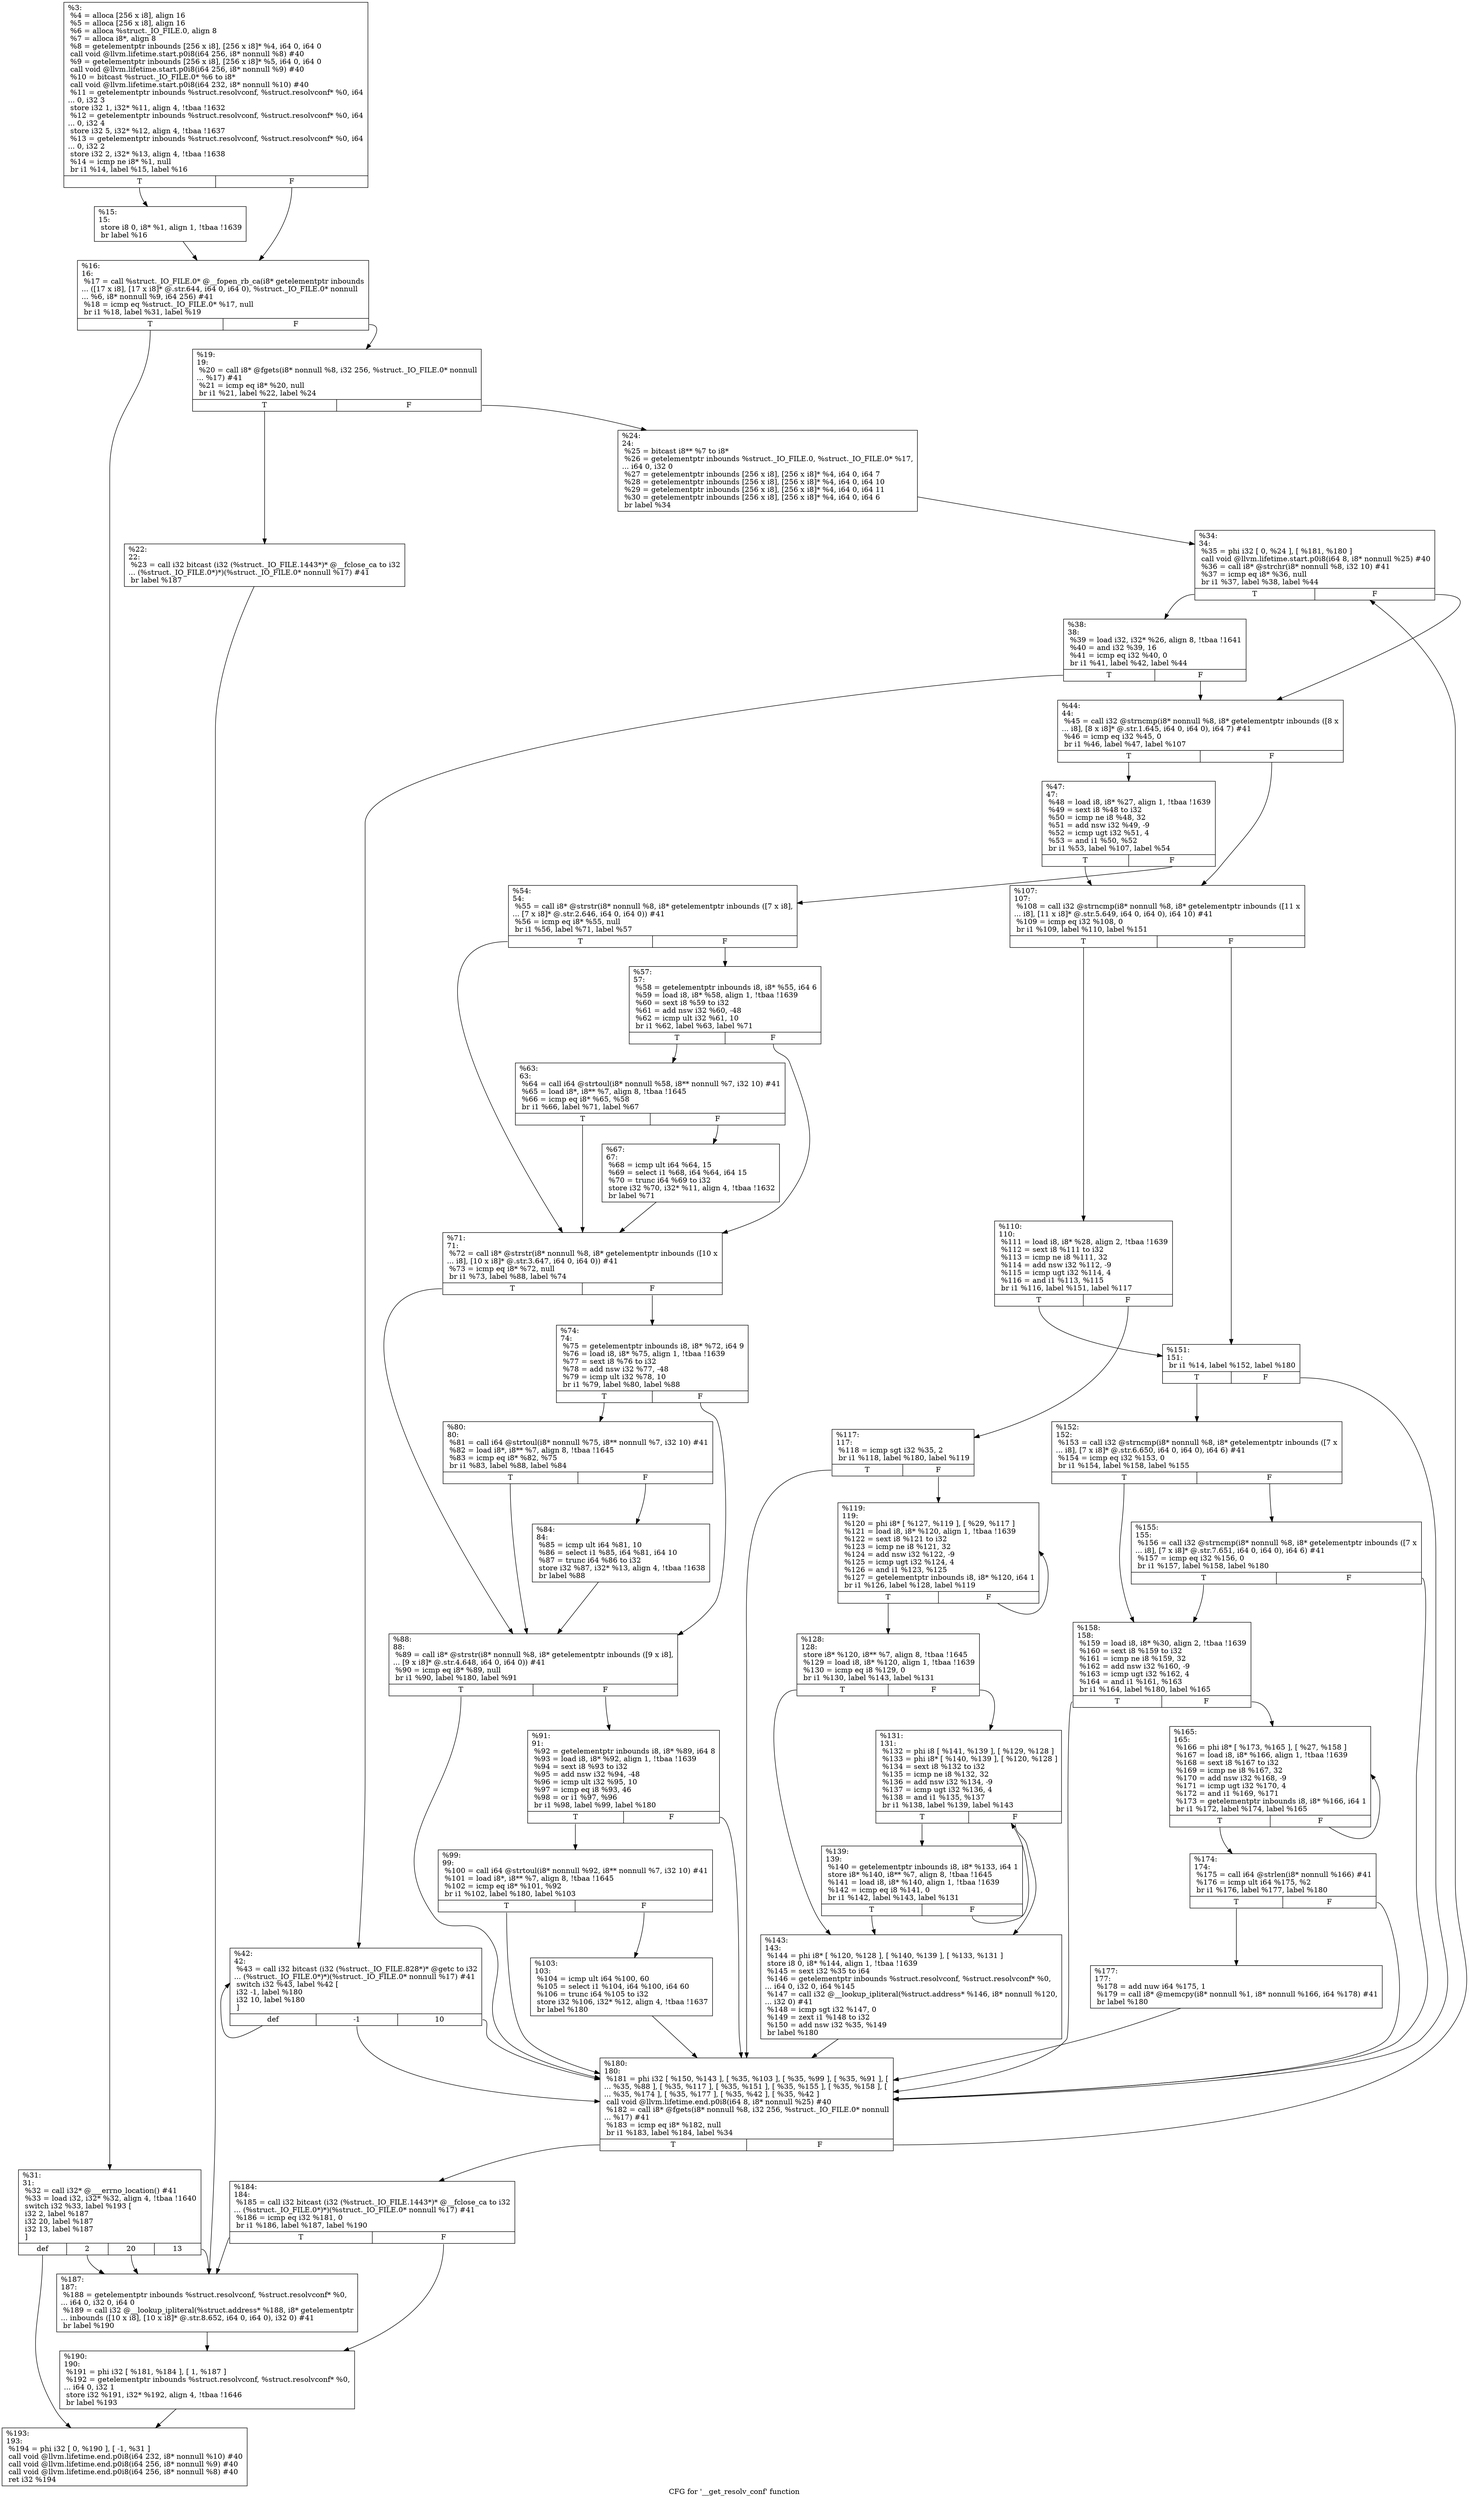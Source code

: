 digraph "CFG for '__get_resolv_conf' function" {
	label="CFG for '__get_resolv_conf' function";

	Node0x1772900 [shape=record,label="{%3:\l  %4 = alloca [256 x i8], align 16\l  %5 = alloca [256 x i8], align 16\l  %6 = alloca %struct._IO_FILE.0, align 8\l  %7 = alloca i8*, align 8\l  %8 = getelementptr inbounds [256 x i8], [256 x i8]* %4, i64 0, i64 0\l  call void @llvm.lifetime.start.p0i8(i64 256, i8* nonnull %8) #40\l  %9 = getelementptr inbounds [256 x i8], [256 x i8]* %5, i64 0, i64 0\l  call void @llvm.lifetime.start.p0i8(i64 256, i8* nonnull %9) #40\l  %10 = bitcast %struct._IO_FILE.0* %6 to i8*\l  call void @llvm.lifetime.start.p0i8(i64 232, i8* nonnull %10) #40\l  %11 = getelementptr inbounds %struct.resolvconf, %struct.resolvconf* %0, i64\l... 0, i32 3\l  store i32 1, i32* %11, align 4, !tbaa !1632\l  %12 = getelementptr inbounds %struct.resolvconf, %struct.resolvconf* %0, i64\l... 0, i32 4\l  store i32 5, i32* %12, align 4, !tbaa !1637\l  %13 = getelementptr inbounds %struct.resolvconf, %struct.resolvconf* %0, i64\l... 0, i32 2\l  store i32 2, i32* %13, align 4, !tbaa !1638\l  %14 = icmp ne i8* %1, null\l  br i1 %14, label %15, label %16\l|{<s0>T|<s1>F}}"];
	Node0x1772900:s0 -> Node0x1772950;
	Node0x1772900:s1 -> Node0x17729a0;
	Node0x1772950 [shape=record,label="{%15:\l15:                                               \l  store i8 0, i8* %1, align 1, !tbaa !1639\l  br label %16\l}"];
	Node0x1772950 -> Node0x17729a0;
	Node0x17729a0 [shape=record,label="{%16:\l16:                                               \l  %17 = call %struct._IO_FILE.0* @__fopen_rb_ca(i8* getelementptr inbounds\l... ([17 x i8], [17 x i8]* @.str.644, i64 0, i64 0), %struct._IO_FILE.0* nonnull\l... %6, i8* nonnull %9, i64 256) #41\l  %18 = icmp eq %struct._IO_FILE.0* %17, null\l  br i1 %18, label %31, label %19\l|{<s0>T|<s1>F}}"];
	Node0x17729a0:s0 -> Node0x1772ae0;
	Node0x17729a0:s1 -> Node0x17729f0;
	Node0x17729f0 [shape=record,label="{%19:\l19:                                               \l  %20 = call i8* @fgets(i8* nonnull %8, i32 256, %struct._IO_FILE.0* nonnull\l... %17) #41\l  %21 = icmp eq i8* %20, null\l  br i1 %21, label %22, label %24\l|{<s0>T|<s1>F}}"];
	Node0x17729f0:s0 -> Node0x1772a40;
	Node0x17729f0:s1 -> Node0x1772a90;
	Node0x1772a40 [shape=record,label="{%22:\l22:                                               \l  %23 = call i32 bitcast (i32 (%struct._IO_FILE.1443*)* @__fclose_ca to i32\l... (%struct._IO_FILE.0*)*)(%struct._IO_FILE.0* nonnull %17) #41\l  br label %187\l}"];
	Node0x1772a40 -> Node0x17735d0;
	Node0x1772a90 [shape=record,label="{%24:\l24:                                               \l  %25 = bitcast i8** %7 to i8*\l  %26 = getelementptr inbounds %struct._IO_FILE.0, %struct._IO_FILE.0* %17,\l... i64 0, i32 0\l  %27 = getelementptr inbounds [256 x i8], [256 x i8]* %4, i64 0, i64 7\l  %28 = getelementptr inbounds [256 x i8], [256 x i8]* %4, i64 0, i64 10\l  %29 = getelementptr inbounds [256 x i8], [256 x i8]* %4, i64 0, i64 11\l  %30 = getelementptr inbounds [256 x i8], [256 x i8]* %4, i64 0, i64 6\l  br label %34\l}"];
	Node0x1772a90 -> Node0x1772b30;
	Node0x1772ae0 [shape=record,label="{%31:\l31:                                               \l  %32 = call i32* @___errno_location() #41\l  %33 = load i32, i32* %32, align 4, !tbaa !1640\l  switch i32 %33, label %193 [\l    i32 2, label %187\l    i32 20, label %187\l    i32 13, label %187\l  ]\l|{<s0>def|<s1>2|<s2>20|<s3>13}}"];
	Node0x1772ae0:s0 -> Node0x1773670;
	Node0x1772ae0:s1 -> Node0x17735d0;
	Node0x1772ae0:s2 -> Node0x17735d0;
	Node0x1772ae0:s3 -> Node0x17735d0;
	Node0x1772b30 [shape=record,label="{%34:\l34:                                               \l  %35 = phi i32 [ 0, %24 ], [ %181, %180 ]\l  call void @llvm.lifetime.start.p0i8(i64 8, i8* nonnull %25) #40\l  %36 = call i8* @strchr(i8* nonnull %8, i32 10) #41\l  %37 = icmp eq i8* %36, null\l  br i1 %37, label %38, label %44\l|{<s0>T|<s1>F}}"];
	Node0x1772b30:s0 -> Node0x1772b80;
	Node0x1772b30:s1 -> Node0x1772c20;
	Node0x1772b80 [shape=record,label="{%38:\l38:                                               \l  %39 = load i32, i32* %26, align 8, !tbaa !1641\l  %40 = and i32 %39, 16\l  %41 = icmp eq i32 %40, 0\l  br i1 %41, label %42, label %44\l|{<s0>T|<s1>F}}"];
	Node0x1772b80:s0 -> Node0x1772bd0;
	Node0x1772b80:s1 -> Node0x1772c20;
	Node0x1772bd0 [shape=record,label="{%42:\l42:                                               \l  %43 = call i32 bitcast (i32 (%struct._IO_FILE.828*)* @getc to i32\l... (%struct._IO_FILE.0*)*)(%struct._IO_FILE.0* nonnull %17) #41\l  switch i32 %43, label %42 [\l    i32 -1, label %180\l    i32 10, label %180\l  ]\l|{<s0>def|<s1>-1|<s2>10}}"];
	Node0x1772bd0:s0 -> Node0x1772bd0;
	Node0x1772bd0:s1 -> Node0x1773530;
	Node0x1772bd0:s2 -> Node0x1773530;
	Node0x1772c20 [shape=record,label="{%44:\l44:                                               \l  %45 = call i32 @strncmp(i8* nonnull %8, i8* getelementptr inbounds ([8 x\l... i8], [8 x i8]* @.str.1.645, i64 0, i64 0), i64 7) #41\l  %46 = icmp eq i32 %45, 0\l  br i1 %46, label %47, label %107\l|{<s0>T|<s1>F}}"];
	Node0x1772c20:s0 -> Node0x1772c70;
	Node0x1772c20:s1 -> Node0x1773080;
	Node0x1772c70 [shape=record,label="{%47:\l47:                                               \l  %48 = load i8, i8* %27, align 1, !tbaa !1639\l  %49 = sext i8 %48 to i32\l  %50 = icmp ne i8 %48, 32\l  %51 = add nsw i32 %49, -9\l  %52 = icmp ugt i32 %51, 4\l  %53 = and i1 %50, %52\l  br i1 %53, label %107, label %54\l|{<s0>T|<s1>F}}"];
	Node0x1772c70:s0 -> Node0x1773080;
	Node0x1772c70:s1 -> Node0x1772cc0;
	Node0x1772cc0 [shape=record,label="{%54:\l54:                                               \l  %55 = call i8* @strstr(i8* nonnull %8, i8* getelementptr inbounds ([7 x i8],\l... [7 x i8]* @.str.2.646, i64 0, i64 0)) #41\l  %56 = icmp eq i8* %55, null\l  br i1 %56, label %71, label %57\l|{<s0>T|<s1>F}}"];
	Node0x1772cc0:s0 -> Node0x1772e00;
	Node0x1772cc0:s1 -> Node0x1772d10;
	Node0x1772d10 [shape=record,label="{%57:\l57:                                               \l  %58 = getelementptr inbounds i8, i8* %55, i64 6\l  %59 = load i8, i8* %58, align 1, !tbaa !1639\l  %60 = sext i8 %59 to i32\l  %61 = add nsw i32 %60, -48\l  %62 = icmp ult i32 %61, 10\l  br i1 %62, label %63, label %71\l|{<s0>T|<s1>F}}"];
	Node0x1772d10:s0 -> Node0x1772d60;
	Node0x1772d10:s1 -> Node0x1772e00;
	Node0x1772d60 [shape=record,label="{%63:\l63:                                               \l  %64 = call i64 @strtoul(i8* nonnull %58, i8** nonnull %7, i32 10) #41\l  %65 = load i8*, i8** %7, align 8, !tbaa !1645\l  %66 = icmp eq i8* %65, %58\l  br i1 %66, label %71, label %67\l|{<s0>T|<s1>F}}"];
	Node0x1772d60:s0 -> Node0x1772e00;
	Node0x1772d60:s1 -> Node0x1772db0;
	Node0x1772db0 [shape=record,label="{%67:\l67:                                               \l  %68 = icmp ult i64 %64, 15\l  %69 = select i1 %68, i64 %64, i64 15\l  %70 = trunc i64 %69 to i32\l  store i32 %70, i32* %11, align 4, !tbaa !1632\l  br label %71\l}"];
	Node0x1772db0 -> Node0x1772e00;
	Node0x1772e00 [shape=record,label="{%71:\l71:                                               \l  %72 = call i8* @strstr(i8* nonnull %8, i8* getelementptr inbounds ([10 x\l... i8], [10 x i8]* @.str.3.647, i64 0, i64 0)) #41\l  %73 = icmp eq i8* %72, null\l  br i1 %73, label %88, label %74\l|{<s0>T|<s1>F}}"];
	Node0x1772e00:s0 -> Node0x1772f40;
	Node0x1772e00:s1 -> Node0x1772e50;
	Node0x1772e50 [shape=record,label="{%74:\l74:                                               \l  %75 = getelementptr inbounds i8, i8* %72, i64 9\l  %76 = load i8, i8* %75, align 1, !tbaa !1639\l  %77 = sext i8 %76 to i32\l  %78 = add nsw i32 %77, -48\l  %79 = icmp ult i32 %78, 10\l  br i1 %79, label %80, label %88\l|{<s0>T|<s1>F}}"];
	Node0x1772e50:s0 -> Node0x1772ea0;
	Node0x1772e50:s1 -> Node0x1772f40;
	Node0x1772ea0 [shape=record,label="{%80:\l80:                                               \l  %81 = call i64 @strtoul(i8* nonnull %75, i8** nonnull %7, i32 10) #41\l  %82 = load i8*, i8** %7, align 8, !tbaa !1645\l  %83 = icmp eq i8* %82, %75\l  br i1 %83, label %88, label %84\l|{<s0>T|<s1>F}}"];
	Node0x1772ea0:s0 -> Node0x1772f40;
	Node0x1772ea0:s1 -> Node0x1772ef0;
	Node0x1772ef0 [shape=record,label="{%84:\l84:                                               \l  %85 = icmp ult i64 %81, 10\l  %86 = select i1 %85, i64 %81, i64 10\l  %87 = trunc i64 %86 to i32\l  store i32 %87, i32* %13, align 4, !tbaa !1638\l  br label %88\l}"];
	Node0x1772ef0 -> Node0x1772f40;
	Node0x1772f40 [shape=record,label="{%88:\l88:                                               \l  %89 = call i8* @strstr(i8* nonnull %8, i8* getelementptr inbounds ([9 x i8],\l... [9 x i8]* @.str.4.648, i64 0, i64 0)) #41\l  %90 = icmp eq i8* %89, null\l  br i1 %90, label %180, label %91\l|{<s0>T|<s1>F}}"];
	Node0x1772f40:s0 -> Node0x1773530;
	Node0x1772f40:s1 -> Node0x1772f90;
	Node0x1772f90 [shape=record,label="{%91:\l91:                                               \l  %92 = getelementptr inbounds i8, i8* %89, i64 8\l  %93 = load i8, i8* %92, align 1, !tbaa !1639\l  %94 = sext i8 %93 to i32\l  %95 = add nsw i32 %94, -48\l  %96 = icmp ult i32 %95, 10\l  %97 = icmp eq i8 %93, 46\l  %98 = or i1 %97, %96\l  br i1 %98, label %99, label %180\l|{<s0>T|<s1>F}}"];
	Node0x1772f90:s0 -> Node0x1772fe0;
	Node0x1772f90:s1 -> Node0x1773530;
	Node0x1772fe0 [shape=record,label="{%99:\l99:                                               \l  %100 = call i64 @strtoul(i8* nonnull %92, i8** nonnull %7, i32 10) #41\l  %101 = load i8*, i8** %7, align 8, !tbaa !1645\l  %102 = icmp eq i8* %101, %92\l  br i1 %102, label %180, label %103\l|{<s0>T|<s1>F}}"];
	Node0x1772fe0:s0 -> Node0x1773530;
	Node0x1772fe0:s1 -> Node0x1773030;
	Node0x1773030 [shape=record,label="{%103:\l103:                                              \l  %104 = icmp ult i64 %100, 60\l  %105 = select i1 %104, i64 %100, i64 60\l  %106 = trunc i64 %105 to i32\l  store i32 %106, i32* %12, align 4, !tbaa !1637\l  br label %180\l}"];
	Node0x1773030 -> Node0x1773530;
	Node0x1773080 [shape=record,label="{%107:\l107:                                              \l  %108 = call i32 @strncmp(i8* nonnull %8, i8* getelementptr inbounds ([11 x\l... i8], [11 x i8]* @.str.5.649, i64 0, i64 0), i64 10) #41\l  %109 = icmp eq i32 %108, 0\l  br i1 %109, label %110, label %151\l|{<s0>T|<s1>F}}"];
	Node0x1773080:s0 -> Node0x17730d0;
	Node0x1773080:s1 -> Node0x1773300;
	Node0x17730d0 [shape=record,label="{%110:\l110:                                              \l  %111 = load i8, i8* %28, align 2, !tbaa !1639\l  %112 = sext i8 %111 to i32\l  %113 = icmp ne i8 %111, 32\l  %114 = add nsw i32 %112, -9\l  %115 = icmp ugt i32 %114, 4\l  %116 = and i1 %113, %115\l  br i1 %116, label %151, label %117\l|{<s0>T|<s1>F}}"];
	Node0x17730d0:s0 -> Node0x1773300;
	Node0x17730d0:s1 -> Node0x1773120;
	Node0x1773120 [shape=record,label="{%117:\l117:                                              \l  %118 = icmp sgt i32 %35, 2\l  br i1 %118, label %180, label %119\l|{<s0>T|<s1>F}}"];
	Node0x1773120:s0 -> Node0x1773530;
	Node0x1773120:s1 -> Node0x1773170;
	Node0x1773170 [shape=record,label="{%119:\l119:                                              \l  %120 = phi i8* [ %127, %119 ], [ %29, %117 ]\l  %121 = load i8, i8* %120, align 1, !tbaa !1639\l  %122 = sext i8 %121 to i32\l  %123 = icmp ne i8 %121, 32\l  %124 = add nsw i32 %122, -9\l  %125 = icmp ugt i32 %124, 4\l  %126 = and i1 %123, %125\l  %127 = getelementptr inbounds i8, i8* %120, i64 1\l  br i1 %126, label %128, label %119\l|{<s0>T|<s1>F}}"];
	Node0x1773170:s0 -> Node0x17731c0;
	Node0x1773170:s1 -> Node0x1773170;
	Node0x17731c0 [shape=record,label="{%128:\l128:                                              \l  store i8* %120, i8** %7, align 8, !tbaa !1645\l  %129 = load i8, i8* %120, align 1, !tbaa !1639\l  %130 = icmp eq i8 %129, 0\l  br i1 %130, label %143, label %131\l|{<s0>T|<s1>F}}"];
	Node0x17731c0:s0 -> Node0x17732b0;
	Node0x17731c0:s1 -> Node0x1773210;
	Node0x1773210 [shape=record,label="{%131:\l131:                                              \l  %132 = phi i8 [ %141, %139 ], [ %129, %128 ]\l  %133 = phi i8* [ %140, %139 ], [ %120, %128 ]\l  %134 = sext i8 %132 to i32\l  %135 = icmp ne i8 %132, 32\l  %136 = add nsw i32 %134, -9\l  %137 = icmp ugt i32 %136, 4\l  %138 = and i1 %135, %137\l  br i1 %138, label %139, label %143\l|{<s0>T|<s1>F}}"];
	Node0x1773210:s0 -> Node0x1773260;
	Node0x1773210:s1 -> Node0x17732b0;
	Node0x1773260 [shape=record,label="{%139:\l139:                                              \l  %140 = getelementptr inbounds i8, i8* %133, i64 1\l  store i8* %140, i8** %7, align 8, !tbaa !1645\l  %141 = load i8, i8* %140, align 1, !tbaa !1639\l  %142 = icmp eq i8 %141, 0\l  br i1 %142, label %143, label %131\l|{<s0>T|<s1>F}}"];
	Node0x1773260:s0 -> Node0x17732b0;
	Node0x1773260:s1 -> Node0x1773210;
	Node0x17732b0 [shape=record,label="{%143:\l143:                                              \l  %144 = phi i8* [ %120, %128 ], [ %140, %139 ], [ %133, %131 ]\l  store i8 0, i8* %144, align 1, !tbaa !1639\l  %145 = sext i32 %35 to i64\l  %146 = getelementptr inbounds %struct.resolvconf, %struct.resolvconf* %0,\l... i64 0, i32 0, i64 %145\l  %147 = call i32 @__lookup_ipliteral(%struct.address* %146, i8* nonnull %120,\l... i32 0) #41\l  %148 = icmp sgt i32 %147, 0\l  %149 = zext i1 %148 to i32\l  %150 = add nsw i32 %35, %149\l  br label %180\l}"];
	Node0x17732b0 -> Node0x1773530;
	Node0x1773300 [shape=record,label="{%151:\l151:                                              \l  br i1 %14, label %152, label %180\l|{<s0>T|<s1>F}}"];
	Node0x1773300:s0 -> Node0x1773350;
	Node0x1773300:s1 -> Node0x1773530;
	Node0x1773350 [shape=record,label="{%152:\l152:                                              \l  %153 = call i32 @strncmp(i8* nonnull %8, i8* getelementptr inbounds ([7 x\l... i8], [7 x i8]* @.str.6.650, i64 0, i64 0), i64 6) #41\l  %154 = icmp eq i32 %153, 0\l  br i1 %154, label %158, label %155\l|{<s0>T|<s1>F}}"];
	Node0x1773350:s0 -> Node0x17733f0;
	Node0x1773350:s1 -> Node0x17733a0;
	Node0x17733a0 [shape=record,label="{%155:\l155:                                              \l  %156 = call i32 @strncmp(i8* nonnull %8, i8* getelementptr inbounds ([7 x\l... i8], [7 x i8]* @.str.7.651, i64 0, i64 0), i64 6) #41\l  %157 = icmp eq i32 %156, 0\l  br i1 %157, label %158, label %180\l|{<s0>T|<s1>F}}"];
	Node0x17733a0:s0 -> Node0x17733f0;
	Node0x17733a0:s1 -> Node0x1773530;
	Node0x17733f0 [shape=record,label="{%158:\l158:                                              \l  %159 = load i8, i8* %30, align 2, !tbaa !1639\l  %160 = sext i8 %159 to i32\l  %161 = icmp ne i8 %159, 32\l  %162 = add nsw i32 %160, -9\l  %163 = icmp ugt i32 %162, 4\l  %164 = and i1 %161, %163\l  br i1 %164, label %180, label %165\l|{<s0>T|<s1>F}}"];
	Node0x17733f0:s0 -> Node0x1773530;
	Node0x17733f0:s1 -> Node0x1773440;
	Node0x1773440 [shape=record,label="{%165:\l165:                                              \l  %166 = phi i8* [ %173, %165 ], [ %27, %158 ]\l  %167 = load i8, i8* %166, align 1, !tbaa !1639\l  %168 = sext i8 %167 to i32\l  %169 = icmp ne i8 %167, 32\l  %170 = add nsw i32 %168, -9\l  %171 = icmp ugt i32 %170, 4\l  %172 = and i1 %169, %171\l  %173 = getelementptr inbounds i8, i8* %166, i64 1\l  br i1 %172, label %174, label %165\l|{<s0>T|<s1>F}}"];
	Node0x1773440:s0 -> Node0x1773490;
	Node0x1773440:s1 -> Node0x1773440;
	Node0x1773490 [shape=record,label="{%174:\l174:                                              \l  %175 = call i64 @strlen(i8* nonnull %166) #41\l  %176 = icmp ult i64 %175, %2\l  br i1 %176, label %177, label %180\l|{<s0>T|<s1>F}}"];
	Node0x1773490:s0 -> Node0x17734e0;
	Node0x1773490:s1 -> Node0x1773530;
	Node0x17734e0 [shape=record,label="{%177:\l177:                                              \l  %178 = add nuw i64 %175, 1\l  %179 = call i8* @memcpy(i8* nonnull %1, i8* nonnull %166, i64 %178) #41\l  br label %180\l}"];
	Node0x17734e0 -> Node0x1773530;
	Node0x1773530 [shape=record,label="{%180:\l180:                                              \l  %181 = phi i32 [ %150, %143 ], [ %35, %103 ], [ %35, %99 ], [ %35, %91 ], [\l... %35, %88 ], [ %35, %117 ], [ %35, %151 ], [ %35, %155 ], [ %35, %158 ], [\l... %35, %174 ], [ %35, %177 ], [ %35, %42 ], [ %35, %42 ]\l  call void @llvm.lifetime.end.p0i8(i64 8, i8* nonnull %25) #40\l  %182 = call i8* @fgets(i8* nonnull %8, i32 256, %struct._IO_FILE.0* nonnull\l... %17) #41\l  %183 = icmp eq i8* %182, null\l  br i1 %183, label %184, label %34\l|{<s0>T|<s1>F}}"];
	Node0x1773530:s0 -> Node0x1773580;
	Node0x1773530:s1 -> Node0x1772b30;
	Node0x1773580 [shape=record,label="{%184:\l184:                                              \l  %185 = call i32 bitcast (i32 (%struct._IO_FILE.1443*)* @__fclose_ca to i32\l... (%struct._IO_FILE.0*)*)(%struct._IO_FILE.0* nonnull %17) #41\l  %186 = icmp eq i32 %181, 0\l  br i1 %186, label %187, label %190\l|{<s0>T|<s1>F}}"];
	Node0x1773580:s0 -> Node0x17735d0;
	Node0x1773580:s1 -> Node0x1773620;
	Node0x17735d0 [shape=record,label="{%187:\l187:                                              \l  %188 = getelementptr inbounds %struct.resolvconf, %struct.resolvconf* %0,\l... i64 0, i32 0, i64 0\l  %189 = call i32 @__lookup_ipliteral(%struct.address* %188, i8* getelementptr\l... inbounds ([10 x i8], [10 x i8]* @.str.8.652, i64 0, i64 0), i32 0) #41\l  br label %190\l}"];
	Node0x17735d0 -> Node0x1773620;
	Node0x1773620 [shape=record,label="{%190:\l190:                                              \l  %191 = phi i32 [ %181, %184 ], [ 1, %187 ]\l  %192 = getelementptr inbounds %struct.resolvconf, %struct.resolvconf* %0,\l... i64 0, i32 1\l  store i32 %191, i32* %192, align 4, !tbaa !1646\l  br label %193\l}"];
	Node0x1773620 -> Node0x1773670;
	Node0x1773670 [shape=record,label="{%193:\l193:                                              \l  %194 = phi i32 [ 0, %190 ], [ -1, %31 ]\l  call void @llvm.lifetime.end.p0i8(i64 232, i8* nonnull %10) #40\l  call void @llvm.lifetime.end.p0i8(i64 256, i8* nonnull %9) #40\l  call void @llvm.lifetime.end.p0i8(i64 256, i8* nonnull %8) #40\l  ret i32 %194\l}"];
}
